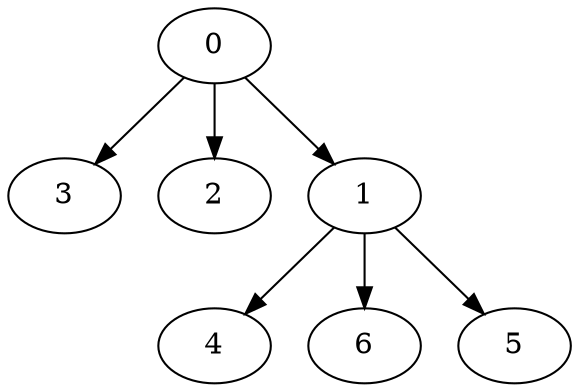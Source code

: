 digraph "OutTree-Balanced-MaxBf-3_Nodes_7_CCR_2.0_WeightType_Random" {
	4	[Weight=4,Start=18,Processor=1];
	6	[Weight=7,Start=11,Processor=1];
	5	[Weight=7,Start=15,Processor=2];
	3	[Weight=6,Start=16,Processor=3];
	2	[Weight=5,Start=16,Processor=4];
	0	[Weight=5,Start=0,Processor=1];
	1	[Weight=6,Start=5,Processor=1];
	0 -> 1	[Weight=15];
	0 -> 2	[Weight=11];
	0 -> 3	[Weight=11];
	1 -> 4	[Weight=19];
	1 -> 5	[Weight=4];
	1 -> 6	[Weight=21];
}
